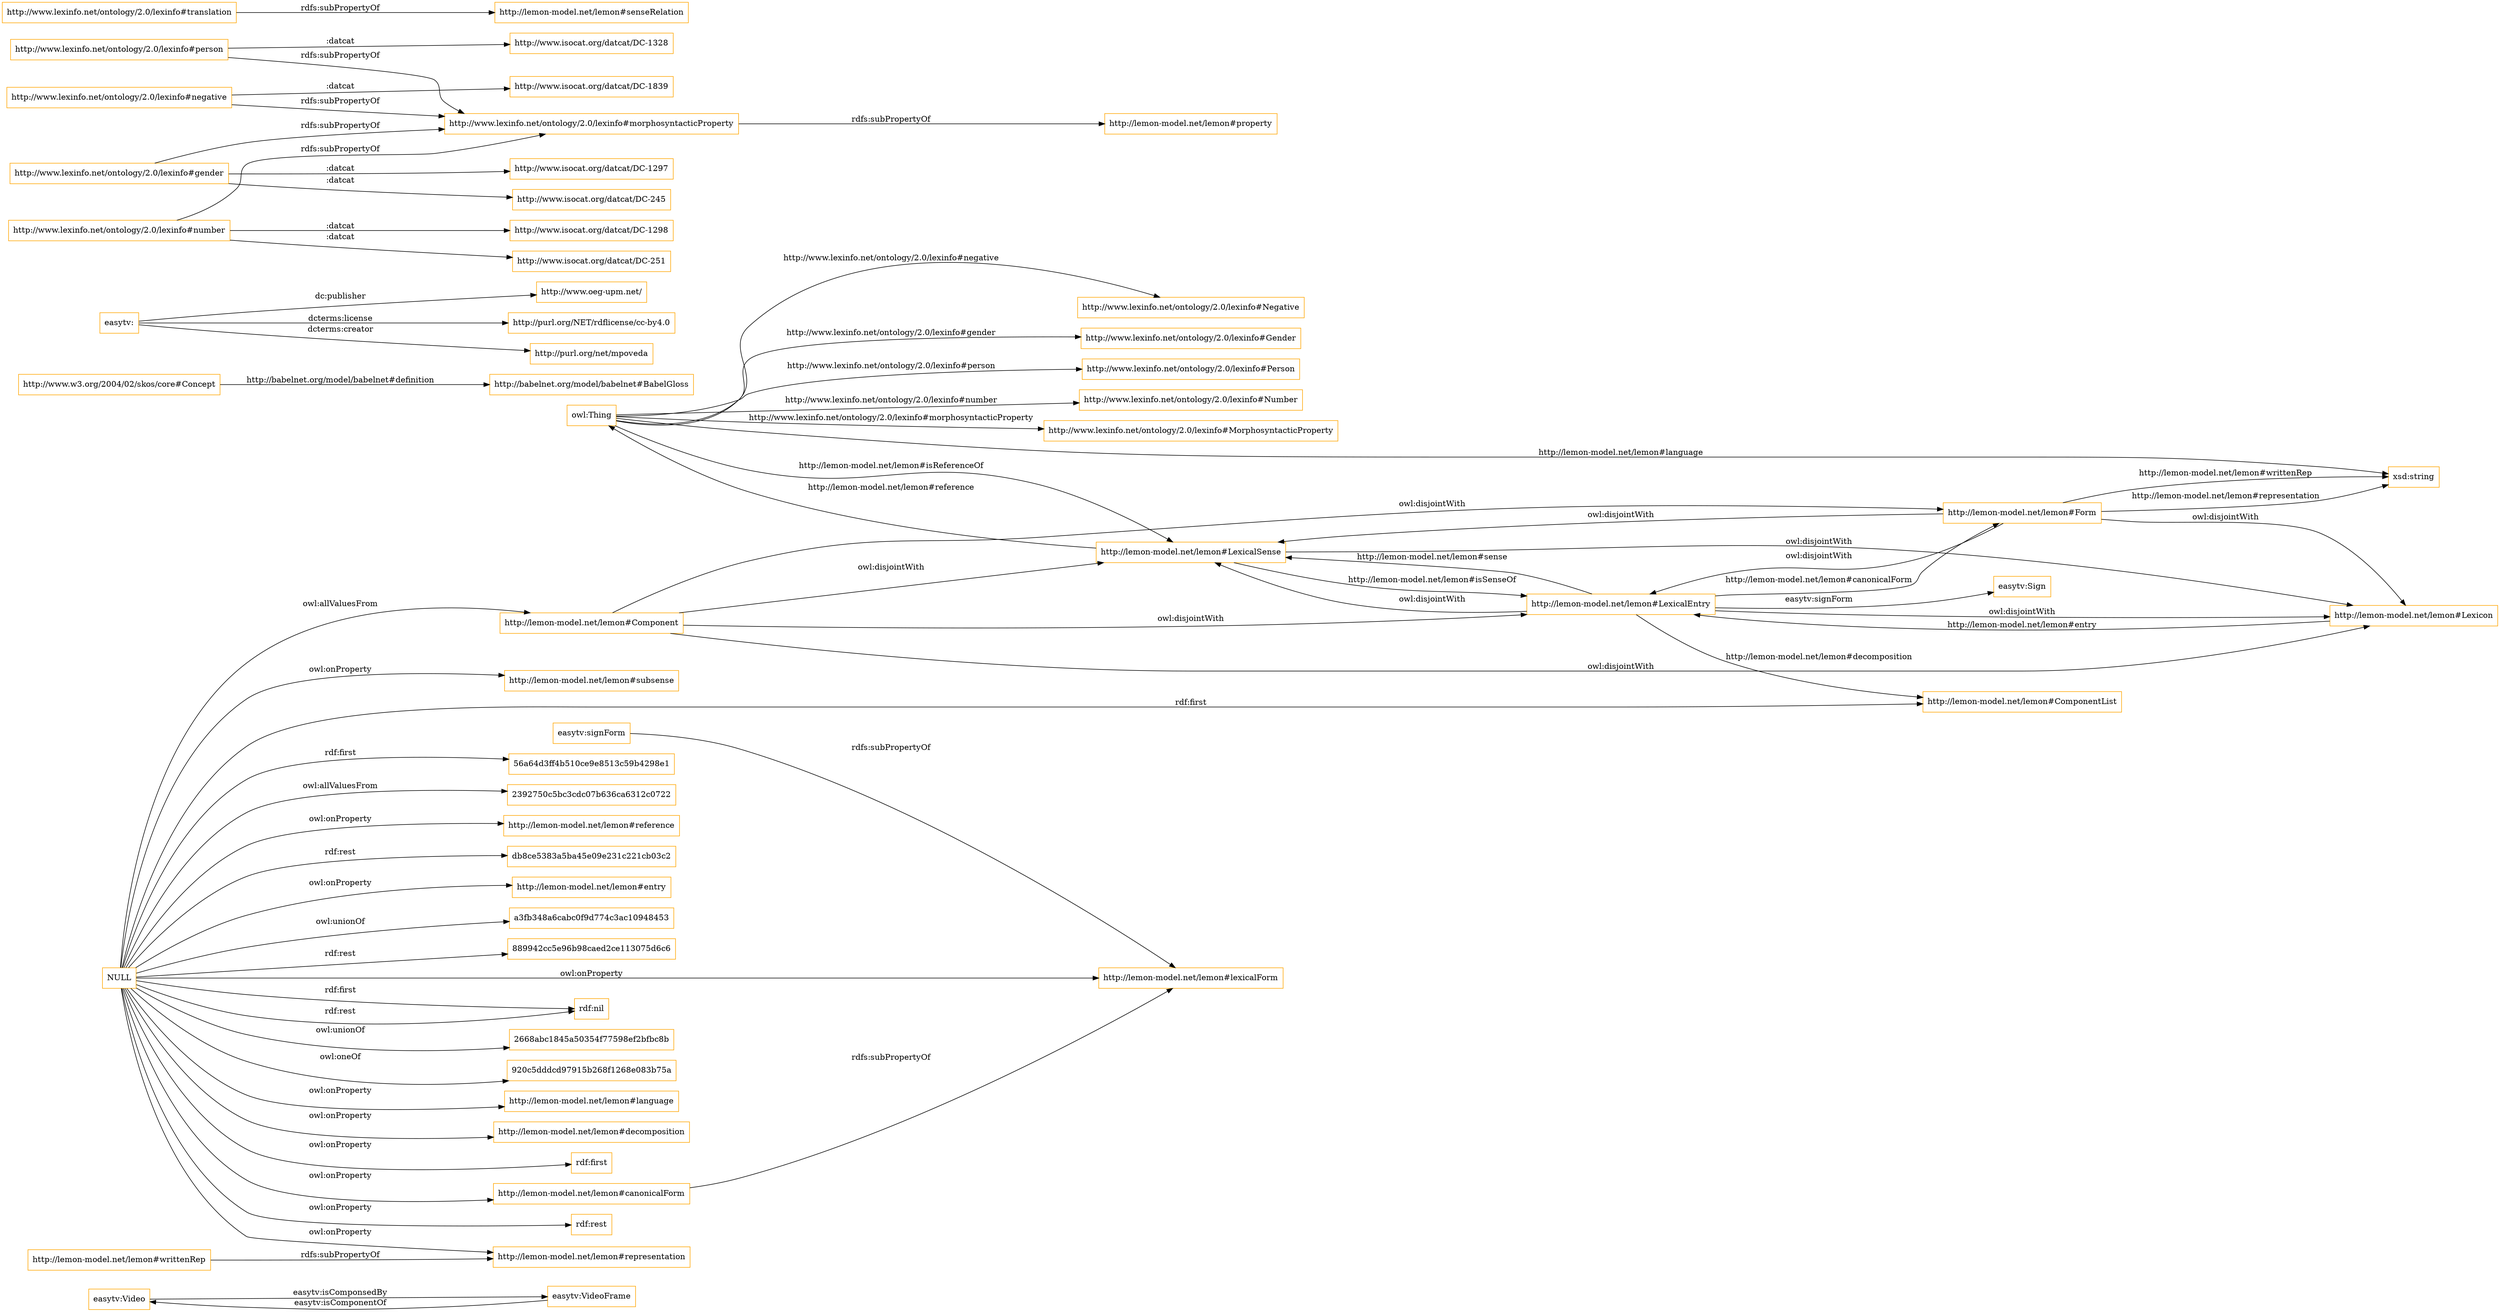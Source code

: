 digraph ar2dtool_diagram { 
rankdir=LR;
size="1501"
node [shape = rectangle, color="orange"]; "easytv:Video" "http://www.lexinfo.net/ontology/2.0/lexinfo#Negative" "easytv:Sign" "http://www.lexinfo.net/ontology/2.0/lexinfo#Gender" "http://lemon-model.net/lemon#Component" "http://lemon-model.net/lemon#ComponentList" "http://www.lexinfo.net/ontology/2.0/lexinfo#Person" "http://lemon-model.net/lemon#LexicalEntry" "http://babelnet.org/model/babelnet#BabelGloss" "http://www.lexinfo.net/ontology/2.0/lexinfo#Number" "http://lemon-model.net/lemon#Form" "http://lemon-model.net/lemon#Lexicon" "56a64d3ff4b510ce9e8513c59b4298e1" "http://www.w3.org/2004/02/skos/core#Concept" "easytv:VideoFrame" "2392750c5bc3cdc07b636ca6312c0722" "http://www.lexinfo.net/ontology/2.0/lexinfo#MorphosyntacticProperty" "http://lemon-model.net/lemon#LexicalSense" ; /*classes style*/
	"NULL" -> "http://lemon-model.net/lemon#ComponentList" [ label = "rdf:first" ];
	"NULL" -> "http://lemon-model.net/lemon#reference" [ label = "owl:onProperty" ];
	"NULL" -> "db8ce5383a5ba45e09e231c221cb03c2" [ label = "rdf:rest" ];
	"NULL" -> "http://lemon-model.net/lemon#entry" [ label = "owl:onProperty" ];
	"NULL" -> "2392750c5bc3cdc07b636ca6312c0722" [ label = "owl:allValuesFrom" ];
	"NULL" -> "a3fb348a6cabc0f9d774c3ac10948453" [ label = "owl:unionOf" ];
	"NULL" -> "56a64d3ff4b510ce9e8513c59b4298e1" [ label = "rdf:first" ];
	"NULL" -> "http://lemon-model.net/lemon#representation" [ label = "owl:onProperty" ];
	"NULL" -> "889942cc5e96b98caed2ce113075d6c6" [ label = "rdf:rest" ];
	"NULL" -> "rdf:nil" [ label = "rdf:first" ];
	"NULL" -> "http://lemon-model.net/lemon#canonicalForm" [ label = "owl:onProperty" ];
	"NULL" -> "rdf:nil" [ label = "rdf:rest" ];
	"NULL" -> "2668abc1845a50354f77598ef2bfbc8b" [ label = "owl:unionOf" ];
	"NULL" -> "920c5dddcd97915b268f1268e083b75a" [ label = "owl:oneOf" ];
	"NULL" -> "http://lemon-model.net/lemon#language" [ label = "owl:onProperty" ];
	"NULL" -> "http://lemon-model.net/lemon#decomposition" [ label = "owl:onProperty" ];
	"NULL" -> "rdf:first" [ label = "owl:onProperty" ];
	"NULL" -> "http://lemon-model.net/lemon#Component" [ label = "owl:allValuesFrom" ];
	"NULL" -> "http://lemon-model.net/lemon#lexicalForm" [ label = "owl:onProperty" ];
	"NULL" -> "rdf:rest" [ label = "owl:onProperty" ];
	"NULL" -> "http://lemon-model.net/lemon#subsense" [ label = "owl:onProperty" ];
	"easytv:" -> "http://www.oeg-upm.net/" [ label = "dc:publisher" ];
	"easytv:" -> "http://purl.org/NET/rdflicense/cc-by4.0" [ label = "dcterms:license" ];
	"easytv:" -> "http://purl.org/net/mpoveda" [ label = "dcterms:creator" ];
	"http://lemon-model.net/lemon#writtenRep" -> "http://lemon-model.net/lemon#representation" [ label = "rdfs:subPropertyOf" ];
	"easytv:signForm" -> "http://lemon-model.net/lemon#lexicalForm" [ label = "rdfs:subPropertyOf" ];
	"http://www.lexinfo.net/ontology/2.0/lexinfo#person" -> "http://www.isocat.org/datcat/DC-1328" [ label = ":datcat" ];
	"http://www.lexinfo.net/ontology/2.0/lexinfo#person" -> "http://www.lexinfo.net/ontology/2.0/lexinfo#morphosyntacticProperty" [ label = "rdfs:subPropertyOf" ];
	"http://lemon-model.net/lemon#Form" -> "http://lemon-model.net/lemon#Lexicon" [ label = "owl:disjointWith" ];
	"http://lemon-model.net/lemon#Form" -> "http://lemon-model.net/lemon#LexicalEntry" [ label = "owl:disjointWith" ];
	"http://lemon-model.net/lemon#Form" -> "http://lemon-model.net/lemon#LexicalSense" [ label = "owl:disjointWith" ];
	"http://www.lexinfo.net/ontology/2.0/lexinfo#negative" -> "http://www.isocat.org/datcat/DC-1839" [ label = ":datcat" ];
	"http://www.lexinfo.net/ontology/2.0/lexinfo#negative" -> "http://www.lexinfo.net/ontology/2.0/lexinfo#morphosyntacticProperty" [ label = "rdfs:subPropertyOf" ];
	"http://www.lexinfo.net/ontology/2.0/lexinfo#translation" -> "http://lemon-model.net/lemon#senseRelation" [ label = "rdfs:subPropertyOf" ];
	"http://lemon-model.net/lemon#canonicalForm" -> "http://lemon-model.net/lemon#lexicalForm" [ label = "rdfs:subPropertyOf" ];
	"http://lemon-model.net/lemon#LexicalEntry" -> "http://lemon-model.net/lemon#Lexicon" [ label = "owl:disjointWith" ];
	"http://lemon-model.net/lemon#LexicalEntry" -> "http://lemon-model.net/lemon#LexicalSense" [ label = "owl:disjointWith" ];
	"http://www.lexinfo.net/ontology/2.0/lexinfo#gender" -> "http://www.isocat.org/datcat/DC-245" [ label = ":datcat" ];
	"http://www.lexinfo.net/ontology/2.0/lexinfo#gender" -> "http://www.isocat.org/datcat/DC-1297" [ label = ":datcat" ];
	"http://www.lexinfo.net/ontology/2.0/lexinfo#gender" -> "http://www.lexinfo.net/ontology/2.0/lexinfo#morphosyntacticProperty" [ label = "rdfs:subPropertyOf" ];
	"http://lemon-model.net/lemon#Component" -> "http://lemon-model.net/lemon#Lexicon" [ label = "owl:disjointWith" ];
	"http://lemon-model.net/lemon#Component" -> "http://lemon-model.net/lemon#LexicalSense" [ label = "owl:disjointWith" ];
	"http://lemon-model.net/lemon#Component" -> "http://lemon-model.net/lemon#LexicalEntry" [ label = "owl:disjointWith" ];
	"http://lemon-model.net/lemon#Component" -> "http://lemon-model.net/lemon#Form" [ label = "owl:disjointWith" ];
	"http://www.lexinfo.net/ontology/2.0/lexinfo#number" -> "http://www.isocat.org/datcat/DC-1298" [ label = ":datcat" ];
	"http://www.lexinfo.net/ontology/2.0/lexinfo#number" -> "http://www.isocat.org/datcat/DC-251" [ label = ":datcat" ];
	"http://www.lexinfo.net/ontology/2.0/lexinfo#number" -> "http://www.lexinfo.net/ontology/2.0/lexinfo#morphosyntacticProperty" [ label = "rdfs:subPropertyOf" ];
	"http://lemon-model.net/lemon#LexicalSense" -> "http://lemon-model.net/lemon#Lexicon" [ label = "owl:disjointWith" ];
	"http://www.lexinfo.net/ontology/2.0/lexinfo#morphosyntacticProperty" -> "http://lemon-model.net/lemon#property" [ label = "rdfs:subPropertyOf" ];
	"http://lemon-model.net/lemon#LexicalEntry" -> "http://lemon-model.net/lemon#LexicalSense" [ label = "http://lemon-model.net/lemon#sense" ];
	"easytv:VideoFrame" -> "easytv:Video" [ label = "easytv:isComponentOf" ];
	"owl:Thing" -> "http://www.lexinfo.net/ontology/2.0/lexinfo#Number" [ label = "http://www.lexinfo.net/ontology/2.0/lexinfo#number" ];
	"easytv:Video" -> "easytv:VideoFrame" [ label = "easytv:isComponsedBy" ];
	"http://lemon-model.net/lemon#Lexicon" -> "http://lemon-model.net/lemon#LexicalEntry" [ label = "http://lemon-model.net/lemon#entry" ];
	"http://www.w3.org/2004/02/skos/core#Concept" -> "http://babelnet.org/model/babelnet#BabelGloss" [ label = "http://babelnet.org/model/babelnet#definition" ];
	"http://lemon-model.net/lemon#LexicalSense" -> "http://lemon-model.net/lemon#LexicalEntry" [ label = "http://lemon-model.net/lemon#isSenseOf" ];
	"owl:Thing" -> "http://www.lexinfo.net/ontology/2.0/lexinfo#Person" [ label = "http://www.lexinfo.net/ontology/2.0/lexinfo#person" ];
	"owl:Thing" -> "http://www.lexinfo.net/ontology/2.0/lexinfo#MorphosyntacticProperty" [ label = "http://www.lexinfo.net/ontology/2.0/lexinfo#morphosyntacticProperty" ];
	"http://lemon-model.net/lemon#Form" -> "xsd:string" [ label = "http://lemon-model.net/lemon#writtenRep" ];
	"http://lemon-model.net/lemon#LexicalEntry" -> "http://lemon-model.net/lemon#ComponentList" [ label = "http://lemon-model.net/lemon#decomposition" ];
	"http://lemon-model.net/lemon#LexicalSense" -> "owl:Thing" [ label = "http://lemon-model.net/lemon#reference" ];
	"owl:Thing" -> "xsd:string" [ label = "http://lemon-model.net/lemon#language" ];
	"http://lemon-model.net/lemon#Form" -> "xsd:string" [ label = "http://lemon-model.net/lemon#representation" ];
	"owl:Thing" -> "http://www.lexinfo.net/ontology/2.0/lexinfo#Negative" [ label = "http://www.lexinfo.net/ontology/2.0/lexinfo#negative" ];
	"owl:Thing" -> "http://lemon-model.net/lemon#LexicalSense" [ label = "http://lemon-model.net/lemon#isReferenceOf" ];
	"http://lemon-model.net/lemon#LexicalEntry" -> "easytv:Sign" [ label = "easytv:signForm" ];
	"http://lemon-model.net/lemon#LexicalEntry" -> "http://lemon-model.net/lemon#Form" [ label = "http://lemon-model.net/lemon#canonicalForm" ];
	"owl:Thing" -> "http://www.lexinfo.net/ontology/2.0/lexinfo#Gender" [ label = "http://www.lexinfo.net/ontology/2.0/lexinfo#gender" ];

}
